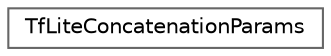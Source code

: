 digraph "Graphical Class Hierarchy"
{
 // LATEX_PDF_SIZE
  bgcolor="transparent";
  edge [fontname=Helvetica,fontsize=10,labelfontname=Helvetica,labelfontsize=10];
  node [fontname=Helvetica,fontsize=10,shape=box,height=0.2,width=0.4];
  rankdir="LR";
  Node0 [id="Node000000",label="TfLiteConcatenationParams",height=0.2,width=0.4,color="grey40", fillcolor="white", style="filled",URL="$struct_tf_lite_concatenation_params.html",tooltip=" "];
}
